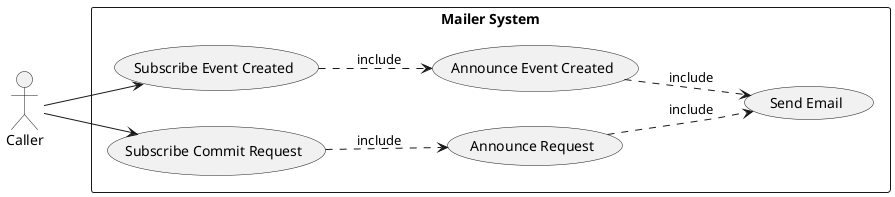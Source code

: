 @startuml MailerSubSystem

left to right direction

skinparam Monochrome true
skinparam Shadowing false
skinparam packageStyle rectangle

actor Caller

rectangle "Mailer System" {
    Caller --> (Subscribe Event Created)
    Caller --> (Subscribe Commit Request)

    (Subscribe Event Created) ..> (Announce Event Created) : include
    (Subscribe Commit Request) ..> (Announce Request) : include
    
    (Announce Event Created) ..> (Send Email) : include
    (Announce Request) ..> (Send Email) : include
}

@enduml